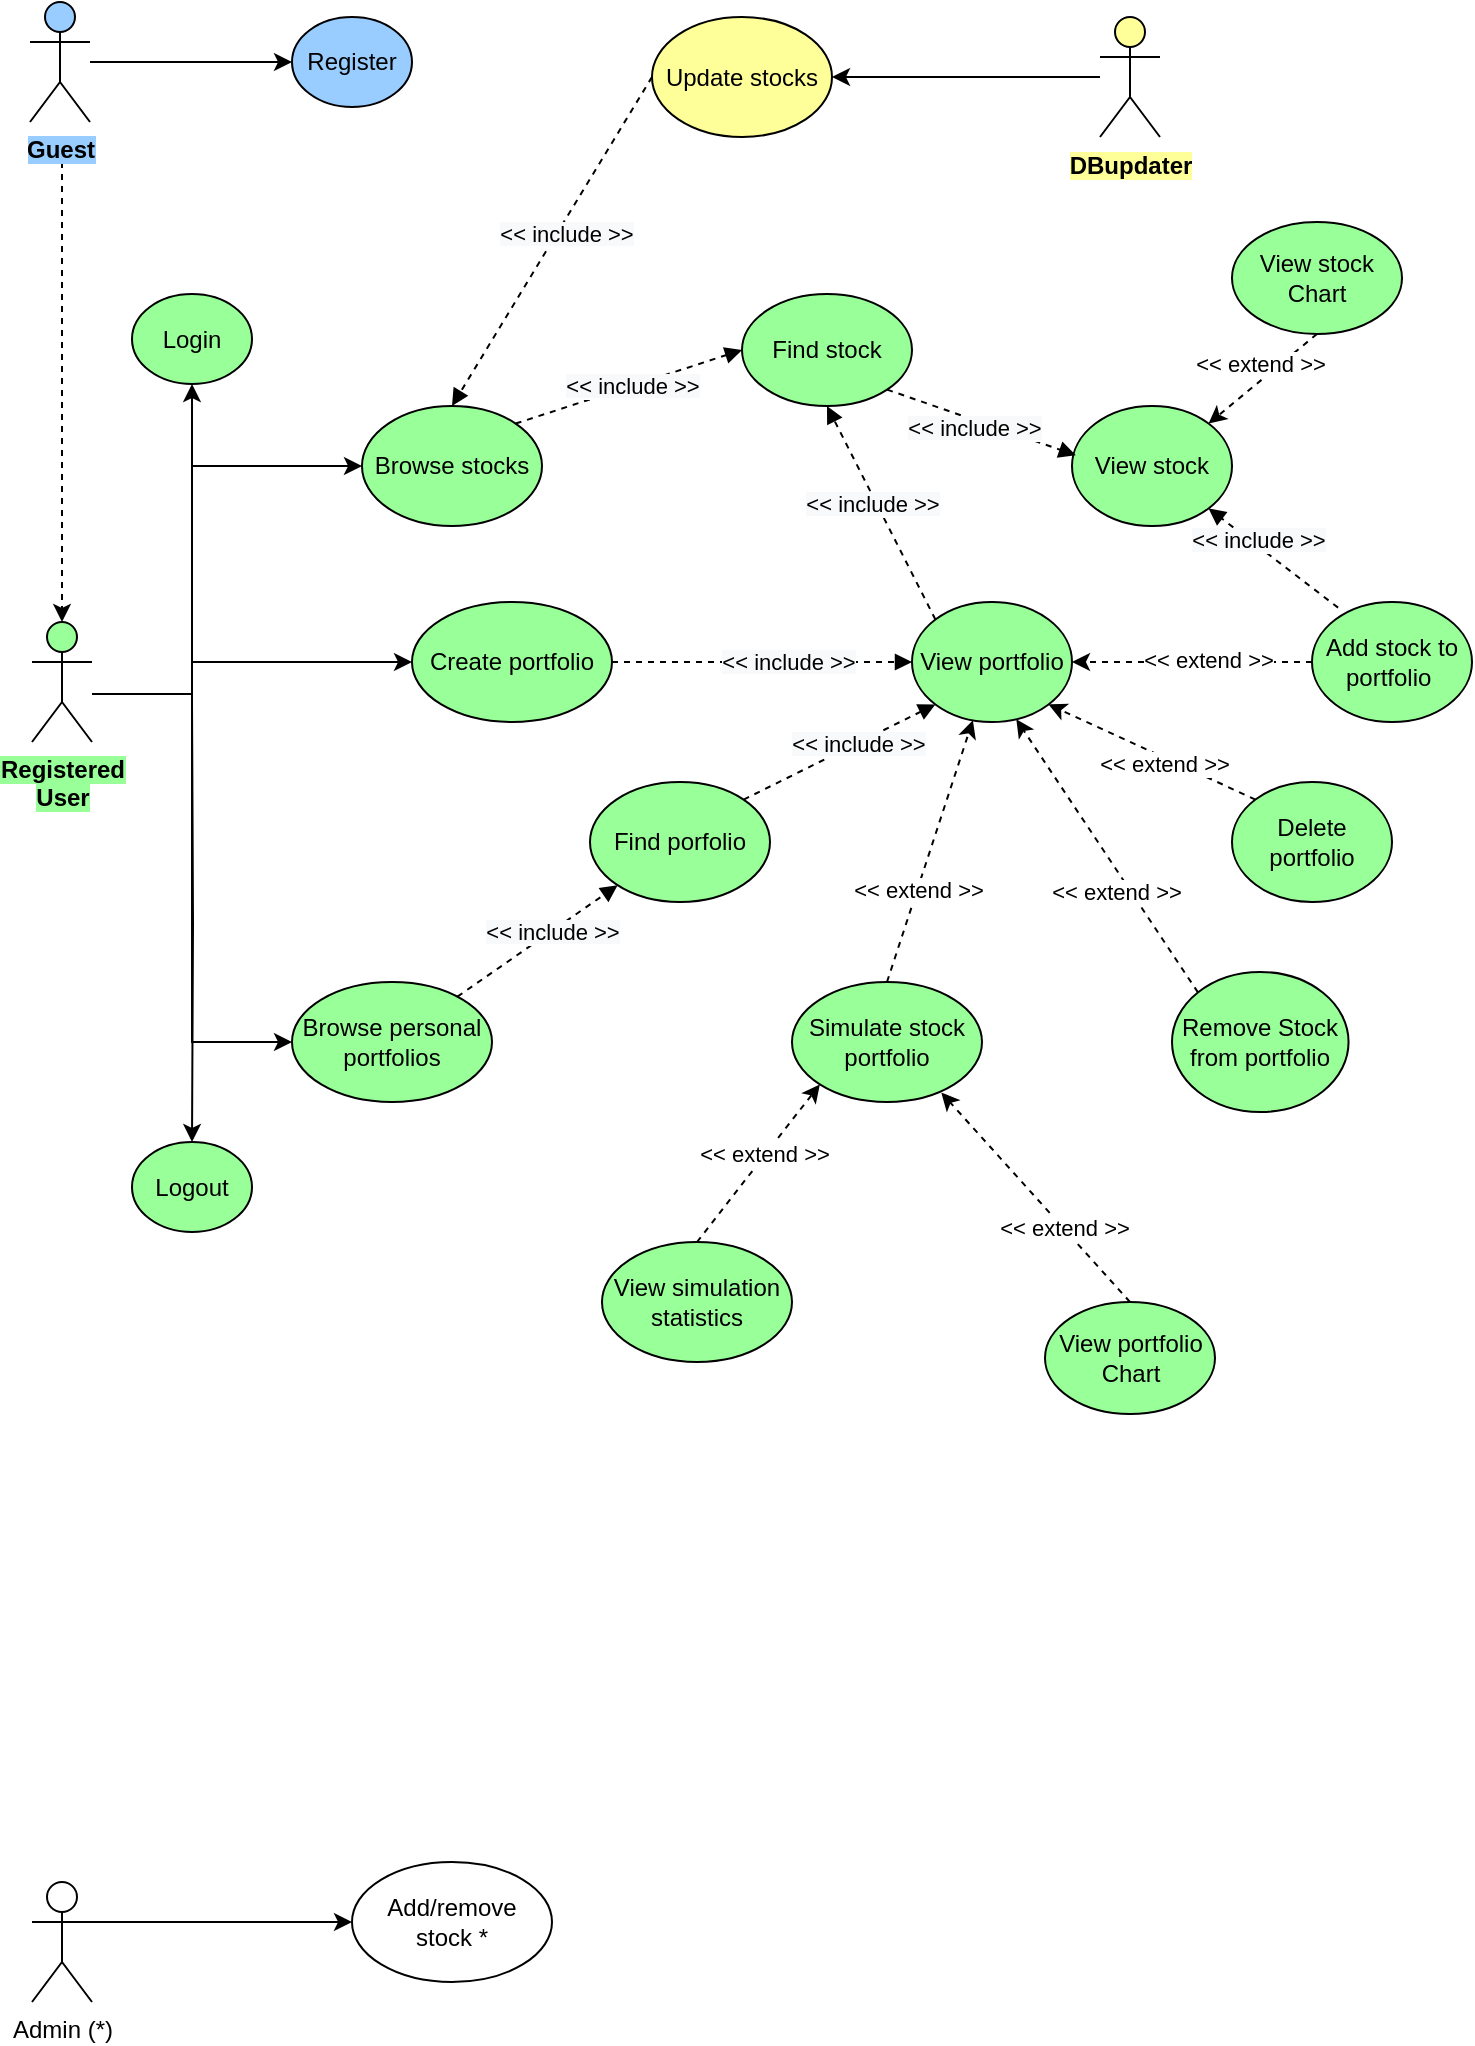 <mxfile version="13.7.3" type="device"><diagram id="KRLtTsY45kWRcjKl47R4" name="Page-1"><mxGraphModel dx="852" dy="638" grid="1" gridSize="10" guides="1" tooltips="1" connect="1" arrows="1" fold="1" page="1" pageScale="1" pageWidth="827" pageHeight="1169" math="0" shadow="0"><root><mxCell id="0"/><mxCell id="1" parent="0"/><mxCell id="cpnQyGJO8iil3C7RBnsC-13" style="rounded=0;orthogonalLoop=1;jettySize=auto;html=1;entryX=0;entryY=0.5;entryDx=0;entryDy=0;edgeStyle=orthogonalEdgeStyle;fillColor=#99FF99;" parent="1" target="cpnQyGJO8iil3C7RBnsC-8" edge="1"><mxGeometry relative="1" as="geometry"><Array as="points"><mxPoint x="170" y="386"/><mxPoint x="170" y="272"/></Array><mxPoint x="150" y="386" as="sourcePoint"/></mxGeometry></mxCell><mxCell id="cpnQyGJO8iil3C7RBnsC-14" style="rounded=0;orthogonalLoop=1;jettySize=auto;html=1;entryX=0;entryY=0.5;entryDx=0;entryDy=0;edgeStyle=orthogonalEdgeStyle;fillColor=#99FF99;" parent="1" target="cpnQyGJO8iil3C7RBnsC-9" edge="1"><mxGeometry relative="1" as="geometry"><Array as="points"><mxPoint x="170" y="386"/><mxPoint x="170" y="560"/></Array><mxPoint x="150" y="386" as="sourcePoint"/></mxGeometry></mxCell><mxCell id="cpnQyGJO8iil3C7RBnsC-22" style="rounded=0;orthogonalLoop=1;jettySize=auto;html=1;entryX=0;entryY=0.5;entryDx=0;entryDy=0;edgeStyle=orthogonalEdgeStyle;fillColor=#99FF99;" parent="1" target="cpnQyGJO8iil3C7RBnsC-21" edge="1"><mxGeometry relative="1" as="geometry"><Array as="points"><mxPoint x="170" y="386"/><mxPoint x="170" y="370"/></Array><mxPoint x="150" y="386" as="sourcePoint"/></mxGeometry></mxCell><mxCell id="cpnQyGJO8iil3C7RBnsC-27" style="edgeStyle=orthogonalEdgeStyle;rounded=0;orthogonalLoop=1;jettySize=auto;html=1;entryX=0;entryY=0.5;entryDx=0;entryDy=0;exitX=1;exitY=0.333;exitDx=0;exitDy=0;exitPerimeter=0;" parent="1" target="cpnQyGJO8iil3C7RBnsC-25" edge="1" source="cpnQyGJO8iil3C7RBnsC-4"><mxGeometry relative="1" as="geometry"><mxPoint x="120" y="380" as="sourcePoint"/><Array as="points"><mxPoint x="210" y="1000"/><mxPoint x="210" y="1000"/></Array></mxGeometry></mxCell><mxCell id="cpnQyGJO8iil3C7RBnsC-32" style="edgeStyle=orthogonalEdgeStyle;rounded=0;orthogonalLoop=1;jettySize=auto;html=1;entryX=0.5;entryY=1;entryDx=0;entryDy=0;fillColor=#99FF99;" parent="1" source="cpnQyGJO8iil3C7RBnsC-1" target="cpnQyGJO8iil3C7RBnsC-2" edge="1"><mxGeometry relative="1" as="geometry"><mxPoint x="270" y="201" as="targetPoint"/><Array as="points"><mxPoint x="170" y="386"/></Array><mxPoint x="150" y="386" as="sourcePoint"/></mxGeometry></mxCell><mxCell id="cpnQyGJO8iil3C7RBnsC-1" value="&lt;div&gt;&lt;b style=&quot;background-color: rgb(153 , 255 , 153)&quot;&gt;Registered&lt;/b&gt;&lt;/div&gt;&lt;div&gt;&lt;b style=&quot;background-color: rgb(153 , 255 , 153)&quot;&gt;User&lt;/b&gt;&lt;/div&gt;" style="shape=umlActor;verticalLabelPosition=bottom;verticalAlign=top;html=1;fillColor=#99FF99;" parent="1" vertex="1"><mxGeometry x="90" y="350" width="30" height="60" as="geometry"/></mxCell><mxCell id="cpnQyGJO8iil3C7RBnsC-2" value="Login" style="ellipse;whiteSpace=wrap;html=1;fillColor=#99FF99;" parent="1" vertex="1"><mxGeometry x="140" y="186" width="60" height="45" as="geometry"/></mxCell><mxCell id="cpnQyGJO8iil3C7RBnsC-4" value="Admin (*)" style="shape=umlActor;verticalLabelPosition=bottom;verticalAlign=top;html=1;" parent="1" vertex="1"><mxGeometry x="90" y="980" width="30" height="60" as="geometry"/></mxCell><mxCell id="cpnQyGJO8iil3C7RBnsC-8" value="Browse stocks" style="ellipse;whiteSpace=wrap;html=1;fillColor=#99FF99;" parent="1" vertex="1"><mxGeometry x="255" y="242" width="90" height="60" as="geometry"/></mxCell><mxCell id="cpnQyGJO8iil3C7RBnsC-9" value="Browse personal portfolios" style="ellipse;whiteSpace=wrap;html=1;fillColor=#99FF99;" parent="1" vertex="1"><mxGeometry x="220" y="530" width="100" height="60" as="geometry"/></mxCell><mxCell id="cpnQyGJO8iil3C7RBnsC-10" value="View stock" style="ellipse;whiteSpace=wrap;html=1;fillColor=#99FF99;" parent="1" vertex="1"><mxGeometry x="610" y="242" width="80" height="60" as="geometry"/></mxCell><mxCell id="cpnQyGJO8iil3C7RBnsC-15" value="View portfolio" style="ellipse;whiteSpace=wrap;html=1;fillColor=#99FF99;" parent="1" vertex="1"><mxGeometry x="530" y="340" width="80" height="60" as="geometry"/></mxCell><mxCell id="cpnQyGJO8iil3C7RBnsC-21" value="Create portfolio" style="ellipse;whiteSpace=wrap;html=1;fillColor=#99FF99;" parent="1" vertex="1"><mxGeometry x="280" y="340" width="100" height="60" as="geometry"/></mxCell><mxCell id="cpnQyGJO8iil3C7RBnsC-25" value="&lt;div&gt;Add/remove&lt;/div&gt;&lt;div&gt;stock *&lt;br&gt;&lt;/div&gt;" style="ellipse;whiteSpace=wrap;html=1;" parent="1" vertex="1"><mxGeometry x="250" y="970" width="100" height="60" as="geometry"/></mxCell><mxCell id="cpnQyGJO8iil3C7RBnsC-33" value="Find stock" style="ellipse;whiteSpace=wrap;html=1;fillColor=#99FF99;" parent="1" vertex="1"><mxGeometry x="445" y="186" width="85" height="56" as="geometry"/></mxCell><mxCell id="cpnQyGJO8iil3C7RBnsC-34" value="" style="html=1;verticalAlign=bottom;endArrow=block;exitX=1;exitY=1;exitDx=0;exitDy=0;dashed=1;entryX=0.024;entryY=0.41;entryDx=0;entryDy=0;entryPerimeter=0;fillColor=#99FF99;" parent="1" source="cpnQyGJO8iil3C7RBnsC-33" target="cpnQyGJO8iil3C7RBnsC-10" edge="1"><mxGeometry x="-0.159" y="4" width="80" relative="1" as="geometry"><mxPoint x="365" y="376" as="sourcePoint"/><mxPoint x="429.0" y="376" as="targetPoint"/><mxPoint as="offset"/></mxGeometry></mxCell><mxCell id="Yy9qG6kEalK88wOaEwKQ-9" value="&lt;span style=&quot;background-color: rgb(248 , 249 , 250)&quot;&gt;&amp;lt;&amp;lt; include &amp;gt;&amp;gt;&lt;/span&gt;" style="edgeLabel;html=1;align=center;verticalAlign=middle;resizable=0;points=[];fillColor=#99FF99;" vertex="1" connectable="0" parent="cpnQyGJO8iil3C7RBnsC-34"><mxGeometry x="0.173" relative="1" as="geometry"><mxPoint x="-12.03" as="offset"/></mxGeometry></mxCell><mxCell id="eAsHCxN4buOYZPBH0Y41-2" style="edgeStyle=orthogonalEdgeStyle;rounded=0;orthogonalLoop=1;jettySize=auto;html=1;entryX=0;entryY=0.5;entryDx=0;entryDy=0;fillColor=#99CCFF;" parent="1" source="eAsHCxN4buOYZPBH0Y41-3" target="eAsHCxN4buOYZPBH0Y41-4" edge="1"><mxGeometry relative="1" as="geometry"><mxPoint x="240" y="-115" as="targetPoint"/><Array as="points"><mxPoint x="220" y="70"/><mxPoint x="220" y="70"/></Array></mxGeometry></mxCell><mxCell id="eAsHCxN4buOYZPBH0Y41-5" value="" style="edgeStyle=orthogonalEdgeStyle;rounded=0;orthogonalLoop=1;jettySize=auto;html=1;dashed=1;" parent="1" target="cpnQyGJO8iil3C7RBnsC-1" edge="1"><mxGeometry relative="1" as="geometry"><mxPoint x="105" y="120" as="sourcePoint"/><Array as="points"><mxPoint x="105" y="150"/><mxPoint x="105" y="150"/></Array></mxGeometry></mxCell><mxCell id="eAsHCxN4buOYZPBH0Y41-3" value="&lt;b style=&quot;background-color: rgb(153 , 204 , 255)&quot;&gt;Guest&lt;/b&gt;" style="shape=umlActor;verticalLabelPosition=bottom;verticalAlign=top;html=1;fillColor=#99CCFF;" parent="1" vertex="1"><mxGeometry x="89" y="40" width="30" height="60" as="geometry"/></mxCell><mxCell id="eAsHCxN4buOYZPBH0Y41-4" value="Register" style="ellipse;whiteSpace=wrap;html=1;fillColor=#99CCFF;" parent="1" vertex="1"><mxGeometry x="220" y="47.5" width="60" height="45" as="geometry"/></mxCell><mxCell id="eAsHCxN4buOYZPBH0Y41-11" value="" style="rounded=0;orthogonalLoop=1;jettySize=auto;html=1;dashed=1;exitX=0.5;exitY=0;exitDx=0;exitDy=0;fillColor=#99FF99;" parent="1" source="eAsHCxN4buOYZPBH0Y41-10" target="cpnQyGJO8iil3C7RBnsC-15" edge="1"><mxGeometry relative="1" as="geometry"><mxPoint x="591.636" y="452.229" as="sourcePoint"/></mxGeometry></mxCell><mxCell id="Yy9qG6kEalK88wOaEwKQ-25" value="&amp;lt;&amp;lt; extend &amp;gt;&amp;gt;" style="edgeLabel;html=1;align=center;verticalAlign=middle;resizable=0;points=[];fillColor=#99FF99;" vertex="1" connectable="0" parent="eAsHCxN4buOYZPBH0Y41-11"><mxGeometry x="-0.287" relative="1" as="geometry"><mxPoint as="offset"/></mxGeometry></mxCell><mxCell id="eAsHCxN4buOYZPBH0Y41-10" value="Simulate stock portfolio" style="ellipse;whiteSpace=wrap;html=1;fillColor=#99FF99;" parent="1" vertex="1"><mxGeometry x="470" y="530" width="95" height="60" as="geometry"/></mxCell><mxCell id="eAsHCxN4buOYZPBH0Y41-17" value="" style="rounded=0;orthogonalLoop=1;jettySize=auto;html=1;entryX=0;entryY=1;entryDx=0;entryDy=0;exitX=0.5;exitY=0;exitDx=0;exitDy=0;dashed=1;fillColor=#99FF99;" parent="1" source="eAsHCxN4buOYZPBH0Y41-14" target="eAsHCxN4buOYZPBH0Y41-10" edge="1"><mxGeometry relative="1" as="geometry"><mxPoint x="605" y="571" as="targetPoint"/><mxPoint x="510" y="571" as="sourcePoint"/></mxGeometry></mxCell><mxCell id="Yy9qG6kEalK88wOaEwKQ-26" value="&amp;lt;&amp;lt; extend &amp;gt;&amp;gt;" style="edgeLabel;html=1;align=center;verticalAlign=middle;resizable=0;points=[];fillColor=#99FF99;" vertex="1" connectable="0" parent="eAsHCxN4buOYZPBH0Y41-17"><mxGeometry x="0.111" y="1" relative="1" as="geometry"><mxPoint as="offset"/></mxGeometry></mxCell><mxCell id="eAsHCxN4buOYZPBH0Y41-14" value="View simulation statistics" style="ellipse;whiteSpace=wrap;html=1;fillColor=#99FF99;" parent="1" vertex="1"><mxGeometry x="375" y="660" width="95" height="60" as="geometry"/></mxCell><mxCell id="Yy9qG6kEalK88wOaEwKQ-15" value="" style="html=1;verticalAlign=bottom;endArrow=block;exitX=1;exitY=0;exitDx=0;exitDy=0;dashed=1;entryX=0;entryY=0.5;entryDx=0;entryDy=0;fillColor=#99FF99;" edge="1" parent="1" source="cpnQyGJO8iil3C7RBnsC-8" target="cpnQyGJO8iil3C7RBnsC-33"><mxGeometry x="-0.159" y="4" width="80" relative="1" as="geometry"><mxPoint x="557.405" y="272.696" as="sourcePoint"/><mxPoint x="615" y="336" as="targetPoint"/><mxPoint as="offset"/></mxGeometry></mxCell><mxCell id="Yy9qG6kEalK88wOaEwKQ-16" value="&lt;span style=&quot;background-color: rgb(248 , 249 , 250)&quot;&gt;&amp;lt;&amp;lt; include &amp;gt;&amp;gt;&lt;/span&gt;" style="edgeLabel;html=1;align=center;verticalAlign=middle;resizable=0;points=[];fillColor=#99FF99;" vertex="1" connectable="0" parent="Yy9qG6kEalK88wOaEwKQ-15"><mxGeometry x="0.173" relative="1" as="geometry"><mxPoint x="-8.47" y="3" as="offset"/></mxGeometry></mxCell><mxCell id="Yy9qG6kEalK88wOaEwKQ-17" value="" style="html=1;verticalAlign=bottom;endArrow=block;dashed=1;fillColor=#99FF99;" edge="1" parent="1" source="cpnQyGJO8iil3C7RBnsC-9" target="Yy9qG6kEalK88wOaEwKQ-21"><mxGeometry x="-0.159" y="4" width="80" relative="1" as="geometry"><mxPoint x="567.405" y="282.696" as="sourcePoint"/><mxPoint x="320" y="610" as="targetPoint"/><mxPoint as="offset"/></mxGeometry></mxCell><mxCell id="Yy9qG6kEalK88wOaEwKQ-18" value="&lt;span style=&quot;background-color: rgb(248 , 249 , 250)&quot;&gt;&amp;lt;&amp;lt; include &amp;gt;&amp;gt;&lt;/span&gt;" style="edgeLabel;html=1;align=center;verticalAlign=middle;resizable=0;points=[];fillColor=#99FF99;" vertex="1" connectable="0" parent="Yy9qG6kEalK88wOaEwKQ-17"><mxGeometry x="0.173" relative="1" as="geometry"><mxPoint as="offset"/></mxGeometry></mxCell><mxCell id="Yy9qG6kEalK88wOaEwKQ-19" value="" style="html=1;verticalAlign=bottom;endArrow=block;dashed=1;exitX=0;exitY=0;exitDx=0;exitDy=0;entryX=0.5;entryY=1;entryDx=0;entryDy=0;fillColor=#99FF99;" edge="1" parent="1" source="cpnQyGJO8iil3C7RBnsC-15" target="cpnQyGJO8iil3C7RBnsC-33"><mxGeometry x="-0.159" y="4" width="80" relative="1" as="geometry"><mxPoint x="314.467" y="513.481" as="sourcePoint"/><mxPoint x="410" y="540" as="targetPoint"/><mxPoint as="offset"/></mxGeometry></mxCell><mxCell id="Yy9qG6kEalK88wOaEwKQ-20" value="&lt;span style=&quot;background-color: rgb(248 , 249 , 250)&quot;&gt;&amp;lt;&amp;lt; include &amp;gt;&amp;gt;&lt;/span&gt;" style="edgeLabel;html=1;align=center;verticalAlign=middle;resizable=0;points=[];fillColor=#99FF99;" vertex="1" connectable="0" parent="Yy9qG6kEalK88wOaEwKQ-19"><mxGeometry x="0.173" relative="1" as="geometry"><mxPoint x="-0.03" y="4.63" as="offset"/></mxGeometry></mxCell><mxCell id="Yy9qG6kEalK88wOaEwKQ-21" value="Find porfolio" style="ellipse;whiteSpace=wrap;html=1;fillColor=#99FF99;" vertex="1" parent="1"><mxGeometry x="369" y="430" width="90" height="60" as="geometry"/></mxCell><mxCell id="Yy9qG6kEalK88wOaEwKQ-23" value="" style="html=1;verticalAlign=bottom;endArrow=block;dashed=1;exitX=1;exitY=0;exitDx=0;exitDy=0;entryX=0;entryY=1;entryDx=0;entryDy=0;fillColor=#99FF99;" edge="1" parent="1" source="Yy9qG6kEalK88wOaEwKQ-21" target="cpnQyGJO8iil3C7RBnsC-15"><mxGeometry x="-0.159" y="4" width="80" relative="1" as="geometry"><mxPoint x="445.82" y="430.787" as="sourcePoint"/><mxPoint x="345.377" y="597.061" as="targetPoint"/><mxPoint as="offset"/></mxGeometry></mxCell><mxCell id="Yy9qG6kEalK88wOaEwKQ-24" value="&lt;span style=&quot;background-color: rgb(248 , 249 , 250)&quot;&gt;&amp;lt;&amp;lt; include &amp;gt;&amp;gt;&lt;/span&gt;" style="edgeLabel;html=1;align=center;verticalAlign=middle;resizable=0;points=[];fillColor=#99FF99;" vertex="1" connectable="0" parent="Yy9qG6kEalK88wOaEwKQ-23"><mxGeometry x="0.173" relative="1" as="geometry"><mxPoint as="offset"/></mxGeometry></mxCell><mxCell id="Yy9qG6kEalK88wOaEwKQ-33" value="" style="edgeStyle=orthogonalEdgeStyle;rounded=0;orthogonalLoop=1;jettySize=auto;html=1;fillColor=#FFFF99;" edge="1" parent="1" source="Yy9qG6kEalK88wOaEwKQ-34" target="Yy9qG6kEalK88wOaEwKQ-35"><mxGeometry relative="1" as="geometry"/></mxCell><mxCell id="Yy9qG6kEalK88wOaEwKQ-34" value="&lt;div&gt;&lt;b style=&quot;background-color: rgb(255 , 255 , 153)&quot;&gt;DBupdater&lt;/b&gt;&lt;/div&gt;" style="shape=umlActor;verticalLabelPosition=bottom;verticalAlign=top;html=1;fillColor=#FFFF99;" vertex="1" parent="1"><mxGeometry x="624" y="47.5" width="30" height="60" as="geometry"/></mxCell><mxCell id="Yy9qG6kEalK88wOaEwKQ-35" value="Update stocks" style="ellipse;whiteSpace=wrap;html=1;fillColor=#FFFF99;" vertex="1" parent="1"><mxGeometry x="400" y="47.5" width="90" height="60" as="geometry"/></mxCell><mxCell id="Yy9qG6kEalK88wOaEwKQ-38" value="" style="html=1;verticalAlign=bottom;endArrow=block;exitX=0;exitY=0.5;exitDx=0;exitDy=0;dashed=1;entryX=0.5;entryY=0;entryDx=0;entryDy=0;" edge="1" parent="1" source="Yy9qG6kEalK88wOaEwKQ-35" target="cpnQyGJO8iil3C7RBnsC-8"><mxGeometry x="-0.159" y="4" width="80" relative="1" as="geometry"><mxPoint x="341.82" y="249.787" as="sourcePoint"/><mxPoint x="455.0" y="198" as="targetPoint"/><mxPoint as="offset"/></mxGeometry></mxCell><mxCell id="Yy9qG6kEalK88wOaEwKQ-39" value="&lt;span style=&quot;background-color: rgb(248 , 249 , 250)&quot;&gt;&amp;lt;&amp;lt; include &amp;gt;&amp;gt;&lt;/span&gt;" style="edgeLabel;html=1;align=center;verticalAlign=middle;resizable=0;points=[];" vertex="1" connectable="0" parent="Yy9qG6kEalK88wOaEwKQ-38"><mxGeometry x="0.173" relative="1" as="geometry"><mxPoint x="15.17" y="-17.87" as="offset"/></mxGeometry></mxCell><mxCell id="Yy9qG6kEalK88wOaEwKQ-40" value="" style="html=1;verticalAlign=bottom;endArrow=block;dashed=1;entryX=0;entryY=0.5;entryDx=0;entryDy=0;fillColor=#99FF99;" edge="1" parent="1" source="cpnQyGJO8iil3C7RBnsC-21" target="cpnQyGJO8iil3C7RBnsC-15"><mxGeometry x="-0.159" y="4" width="80" relative="1" as="geometry"><mxPoint x="380" y="362" as="sourcePoint"/><mxPoint x="551.716" y="373.213" as="targetPoint"/><mxPoint as="offset"/></mxGeometry></mxCell><mxCell id="Yy9qG6kEalK88wOaEwKQ-41" value="&lt;span style=&quot;background-color: rgb(248 , 249 , 250)&quot;&gt;&amp;lt;&amp;lt; include &amp;gt;&amp;gt;&lt;/span&gt;" style="edgeLabel;html=1;align=center;verticalAlign=middle;resizable=0;points=[];fillColor=#99FF99;" vertex="1" connectable="0" parent="Yy9qG6kEalK88wOaEwKQ-40"><mxGeometry x="0.173" relative="1" as="geometry"><mxPoint as="offset"/></mxGeometry></mxCell><mxCell id="Yy9qG6kEalK88wOaEwKQ-42" value="Add stock to portfolio&amp;nbsp;" style="ellipse;whiteSpace=wrap;html=1;fillColor=#99FF99;" vertex="1" parent="1"><mxGeometry x="730" y="340" width="80" height="60" as="geometry"/></mxCell><mxCell id="Yy9qG6kEalK88wOaEwKQ-43" value="" style="rounded=0;orthogonalLoop=1;jettySize=auto;html=1;dashed=1;entryX=1;entryY=0.5;entryDx=0;entryDy=0;exitX=0;exitY=0.5;exitDx=0;exitDy=0;fillColor=#99FF99;" edge="1" parent="1" source="Yy9qG6kEalK88wOaEwKQ-42" target="cpnQyGJO8iil3C7RBnsC-15"><mxGeometry relative="1" as="geometry"><mxPoint x="701.716" y="313.213" as="sourcePoint"/><mxPoint x="585.83" y="381.68" as="targetPoint"/></mxGeometry></mxCell><mxCell id="Yy9qG6kEalK88wOaEwKQ-44" value="&amp;lt;&amp;lt; extend &amp;gt;&amp;gt;" style="edgeLabel;html=1;align=center;verticalAlign=middle;resizable=0;points=[];fillColor=#99FF99;" vertex="1" connectable="0" parent="Yy9qG6kEalK88wOaEwKQ-43"><mxGeometry x="-0.287" relative="1" as="geometry"><mxPoint x="-9.12" y="-1.44" as="offset"/></mxGeometry></mxCell><mxCell id="Yy9qG6kEalK88wOaEwKQ-45" value="" style="html=1;verticalAlign=bottom;endArrow=block;exitX=0.163;exitY=0.047;exitDx=0;exitDy=0;dashed=1;entryX=1;entryY=1;entryDx=0;entryDy=0;exitPerimeter=0;fillColor=#99FF99;" edge="1" parent="1" source="Yy9qG6kEalK88wOaEwKQ-42" target="cpnQyGJO8iil3C7RBnsC-10"><mxGeometry x="-0.159" y="4" width="80" relative="1" as="geometry"><mxPoint x="540.51" y="192.512" as="sourcePoint"/><mxPoint x="700" y="230" as="targetPoint"/><mxPoint as="offset"/></mxGeometry></mxCell><mxCell id="Yy9qG6kEalK88wOaEwKQ-46" value="&lt;span style=&quot;background-color: rgb(248 , 249 , 250)&quot;&gt;&amp;lt;&amp;lt; include &amp;gt;&amp;gt;&lt;/span&gt;" style="edgeLabel;html=1;align=center;verticalAlign=middle;resizable=0;points=[];fillColor=#99FF99;" vertex="1" connectable="0" parent="Yy9qG6kEalK88wOaEwKQ-45"><mxGeometry x="0.173" relative="1" as="geometry"><mxPoint x="-2.5" y="-4.67" as="offset"/></mxGeometry></mxCell><mxCell id="Yy9qG6kEalK88wOaEwKQ-47" value="Logout" style="ellipse;whiteSpace=wrap;html=1;fillColor=#99FF99;" vertex="1" parent="1"><mxGeometry x="140" y="610" width="60" height="45" as="geometry"/></mxCell><mxCell id="Yy9qG6kEalK88wOaEwKQ-48" value="" style="endArrow=classic;html=1;fillColor=#99FF99;edgeStyle=orthogonalEdgeStyle;rounded=0;" edge="1" parent="1" target="Yy9qG6kEalK88wOaEwKQ-47"><mxGeometry width="50" height="50" relative="1" as="geometry"><mxPoint x="170" y="390" as="sourcePoint"/><mxPoint x="170" y="620" as="targetPoint"/><Array as="points"/></mxGeometry></mxCell><mxCell id="Yy9qG6kEalK88wOaEwKQ-50" value="" style="rounded=0;orthogonalLoop=1;jettySize=auto;html=1;dashed=1;entryX=1;entryY=0;entryDx=0;entryDy=0;exitX=0.5;exitY=1;exitDx=0;exitDy=0;fillColor=#99FF99;" edge="1" parent="1" source="Yy9qG6kEalK88wOaEwKQ-52" target="cpnQyGJO8iil3C7RBnsC-10"><mxGeometry relative="1" as="geometry"><mxPoint x="730" y="230" as="sourcePoint"/><mxPoint x="620" y="380" as="targetPoint"/></mxGeometry></mxCell><mxCell id="Yy9qG6kEalK88wOaEwKQ-51" value="&amp;lt;&amp;lt; extend &amp;gt;&amp;gt;" style="edgeLabel;html=1;align=center;verticalAlign=middle;resizable=0;points=[];fillColor=#99FF99;" vertex="1" connectable="0" parent="Yy9qG6kEalK88wOaEwKQ-50"><mxGeometry x="-0.287" relative="1" as="geometry"><mxPoint x="-9.12" y="-1.44" as="offset"/></mxGeometry></mxCell><mxCell id="Yy9qG6kEalK88wOaEwKQ-52" value="View stock Chart" style="ellipse;whiteSpace=wrap;html=1;fillColor=#99FF99;" vertex="1" parent="1"><mxGeometry x="690" y="150" width="85" height="56" as="geometry"/></mxCell><mxCell id="Yy9qG6kEalK88wOaEwKQ-55" value="View portfolio Chart" style="ellipse;whiteSpace=wrap;html=1;fillColor=#99FF99;" vertex="1" parent="1"><mxGeometry x="596.5" y="690" width="85" height="56" as="geometry"/></mxCell><mxCell id="Yy9qG6kEalK88wOaEwKQ-56" value="" style="rounded=0;orthogonalLoop=1;jettySize=auto;html=1;dashed=1;exitX=0.5;exitY=0;exitDx=0;exitDy=0;entryX=0.786;entryY=0.922;entryDx=0;entryDy=0;entryPerimeter=0;fillColor=#99FF99;" edge="1" parent="1" source="Yy9qG6kEalK88wOaEwKQ-55" target="eAsHCxN4buOYZPBH0Y41-10"><mxGeometry relative="1" as="geometry"><mxPoint x="607.5" y="510" as="sourcePoint"/><mxPoint x="586.268" y="409.629" as="targetPoint"/></mxGeometry></mxCell><mxCell id="Yy9qG6kEalK88wOaEwKQ-57" value="&amp;lt;&amp;lt; extend &amp;gt;&amp;gt;" style="edgeLabel;html=1;align=center;verticalAlign=middle;resizable=0;points=[];fillColor=#99FF99;" vertex="1" connectable="0" parent="Yy9qG6kEalK88wOaEwKQ-56"><mxGeometry x="-0.287" relative="1" as="geometry"><mxPoint as="offset"/></mxGeometry></mxCell><mxCell id="Yy9qG6kEalK88wOaEwKQ-59" value="" style="rounded=0;orthogonalLoop=1;jettySize=auto;html=1;dashed=1;entryX=1;entryY=1;entryDx=0;entryDy=0;exitX=0;exitY=0;exitDx=0;exitDy=0;fillColor=#99FF99;" edge="1" parent="1" source="Yy9qG6kEalK88wOaEwKQ-61" target="cpnQyGJO8iil3C7RBnsC-15"><mxGeometry relative="1" as="geometry"><mxPoint x="670" y="430" as="sourcePoint"/><mxPoint x="620" y="380" as="targetPoint"/></mxGeometry></mxCell><mxCell id="Yy9qG6kEalK88wOaEwKQ-60" value="&amp;lt;&amp;lt; extend &amp;gt;&amp;gt;" style="edgeLabel;html=1;align=center;verticalAlign=middle;resizable=0;points=[];fillColor=#99FF99;" vertex="1" connectable="0" parent="Yy9qG6kEalK88wOaEwKQ-59"><mxGeometry x="-0.287" relative="1" as="geometry"><mxPoint x="-9.12" y="-1.44" as="offset"/></mxGeometry></mxCell><mxCell id="Yy9qG6kEalK88wOaEwKQ-61" value="Delete portfolio" style="ellipse;whiteSpace=wrap;html=1;fillColor=#99FF99;" vertex="1" parent="1"><mxGeometry x="690" y="430" width="80" height="60" as="geometry"/></mxCell><mxCell id="Yy9qG6kEalK88wOaEwKQ-62" value="" style="rounded=0;orthogonalLoop=1;jettySize=auto;html=1;dashed=1;entryX=0.652;entryY=0.978;entryDx=0;entryDy=0;exitX=0;exitY=0;exitDx=0;exitDy=0;entryPerimeter=0;fillColor=#99FF99;" edge="1" parent="1" source="Yy9qG6kEalK88wOaEwKQ-64" target="cpnQyGJO8iil3C7RBnsC-15"><mxGeometry relative="1" as="geometry"><mxPoint x="651.72" y="530" as="sourcePoint"/><mxPoint x="580.004" y="491.213" as="targetPoint"/></mxGeometry></mxCell><mxCell id="Yy9qG6kEalK88wOaEwKQ-63" value="&amp;lt;&amp;lt; extend &amp;gt;&amp;gt;" style="edgeLabel;html=1;align=center;verticalAlign=middle;resizable=0;points=[];fillColor=#99FF99;" vertex="1" connectable="0" parent="Yy9qG6kEalK88wOaEwKQ-62"><mxGeometry x="-0.287" relative="1" as="geometry"><mxPoint x="-9.12" y="-1.44" as="offset"/></mxGeometry></mxCell><mxCell id="Yy9qG6kEalK88wOaEwKQ-64" value="Remove Stock from portfolio" style="ellipse;whiteSpace=wrap;html=1;fillColor=#99FF99;" vertex="1" parent="1"><mxGeometry x="660" y="525" width="88.28" height="70" as="geometry"/></mxCell></root></mxGraphModel></diagram></mxfile>